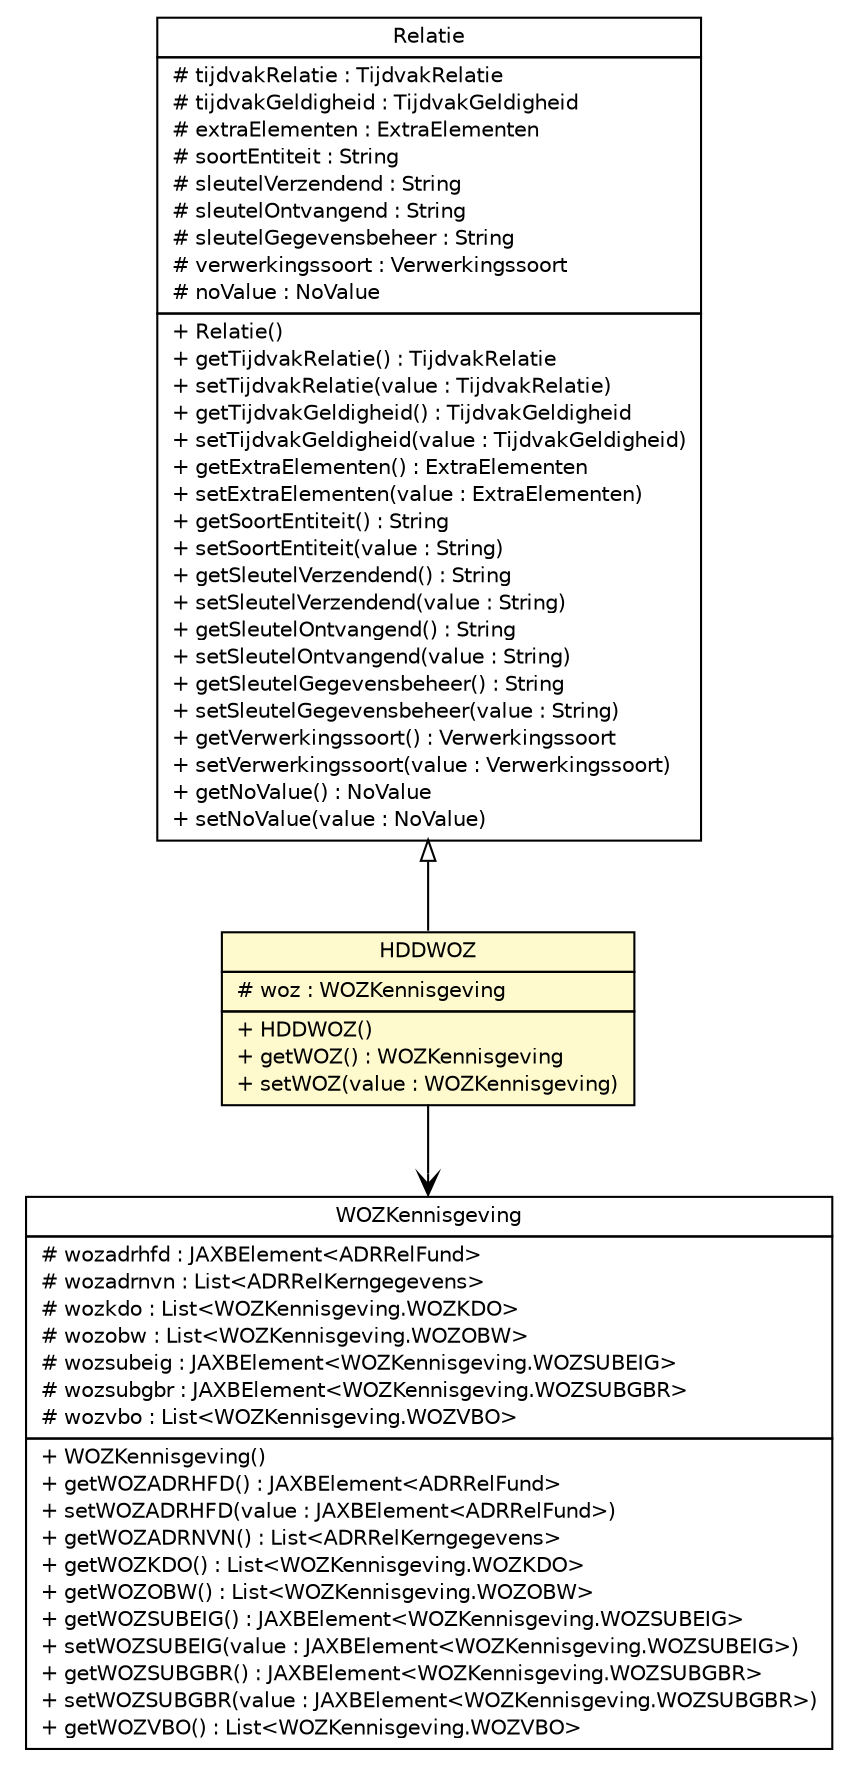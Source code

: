 #!/usr/local/bin/dot
#
# Class diagram 
# Generated by UMLGraph version R5_6-24-gf6e263 (http://www.umlgraph.org/)
#

digraph G {
	edge [fontname="Helvetica",fontsize=10,labelfontname="Helvetica",labelfontsize=10];
	node [fontname="Helvetica",fontsize=10,shape=plaintext];
	nodesep=0.25;
	ranksep=0.5;
	// nl.egem.stuf.sector.bg._0204.WOZKennisgeving
	c67392 [label=<<table title="nl.egem.stuf.sector.bg._0204.WOZKennisgeving" border="0" cellborder="1" cellspacing="0" cellpadding="2" port="p" href="./WOZKennisgeving.html">
		<tr><td><table border="0" cellspacing="0" cellpadding="1">
<tr><td align="center" balign="center"> WOZKennisgeving </td></tr>
		</table></td></tr>
		<tr><td><table border="0" cellspacing="0" cellpadding="1">
<tr><td align="left" balign="left"> # wozadrhfd : JAXBElement&lt;ADRRelFund&gt; </td></tr>
<tr><td align="left" balign="left"> # wozadrnvn : List&lt;ADRRelKerngegevens&gt; </td></tr>
<tr><td align="left" balign="left"> # wozkdo : List&lt;WOZKennisgeving.WOZKDO&gt; </td></tr>
<tr><td align="left" balign="left"> # wozobw : List&lt;WOZKennisgeving.WOZOBW&gt; </td></tr>
<tr><td align="left" balign="left"> # wozsubeig : JAXBElement&lt;WOZKennisgeving.WOZSUBEIG&gt; </td></tr>
<tr><td align="left" balign="left"> # wozsubgbr : JAXBElement&lt;WOZKennisgeving.WOZSUBGBR&gt; </td></tr>
<tr><td align="left" balign="left"> # wozvbo : List&lt;WOZKennisgeving.WOZVBO&gt; </td></tr>
		</table></td></tr>
		<tr><td><table border="0" cellspacing="0" cellpadding="1">
<tr><td align="left" balign="left"> + WOZKennisgeving() </td></tr>
<tr><td align="left" balign="left"> + getWOZADRHFD() : JAXBElement&lt;ADRRelFund&gt; </td></tr>
<tr><td align="left" balign="left"> + setWOZADRHFD(value : JAXBElement&lt;ADRRelFund&gt;) </td></tr>
<tr><td align="left" balign="left"> + getWOZADRNVN() : List&lt;ADRRelKerngegevens&gt; </td></tr>
<tr><td align="left" balign="left"> + getWOZKDO() : List&lt;WOZKennisgeving.WOZKDO&gt; </td></tr>
<tr><td align="left" balign="left"> + getWOZOBW() : List&lt;WOZKennisgeving.WOZOBW&gt; </td></tr>
<tr><td align="left" balign="left"> + getWOZSUBEIG() : JAXBElement&lt;WOZKennisgeving.WOZSUBEIG&gt; </td></tr>
<tr><td align="left" balign="left"> + setWOZSUBEIG(value : JAXBElement&lt;WOZKennisgeving.WOZSUBEIG&gt;) </td></tr>
<tr><td align="left" balign="left"> + getWOZSUBGBR() : JAXBElement&lt;WOZKennisgeving.WOZSUBGBR&gt; </td></tr>
<tr><td align="left" balign="left"> + setWOZSUBGBR(value : JAXBElement&lt;WOZKennisgeving.WOZSUBGBR&gt;) </td></tr>
<tr><td align="left" balign="left"> + getWOZVBO() : List&lt;WOZKennisgeving.WOZVBO&gt; </td></tr>
		</table></td></tr>
		</table>>, URL="./WOZKennisgeving.html", fontname="Helvetica", fontcolor="black", fontsize=10.0];
	// nl.egem.stuf.sector.bg._0204.HHDVraag.HDDWOZ
	c67487 [label=<<table title="nl.egem.stuf.sector.bg._0204.HHDVraag.HDDWOZ" border="0" cellborder="1" cellspacing="0" cellpadding="2" port="p" bgcolor="lemonChiffon" href="./HHDVraag.HDDWOZ.html">
		<tr><td><table border="0" cellspacing="0" cellpadding="1">
<tr><td align="center" balign="center"> HDDWOZ </td></tr>
		</table></td></tr>
		<tr><td><table border="0" cellspacing="0" cellpadding="1">
<tr><td align="left" balign="left"> # woz : WOZKennisgeving </td></tr>
		</table></td></tr>
		<tr><td><table border="0" cellspacing="0" cellpadding="1">
<tr><td align="left" balign="left"> + HDDWOZ() </td></tr>
<tr><td align="left" balign="left"> + getWOZ() : WOZKennisgeving </td></tr>
<tr><td align="left" balign="left"> + setWOZ(value : WOZKennisgeving) </td></tr>
		</table></td></tr>
		</table>>, URL="./HHDVraag.HDDWOZ.html", fontname="Helvetica", fontcolor="black", fontsize=10.0];
	// nl.egem.stuf.sector.bg._0204.Relatie
	c67632 [label=<<table title="nl.egem.stuf.sector.bg._0204.Relatie" border="0" cellborder="1" cellspacing="0" cellpadding="2" port="p" href="./Relatie.html">
		<tr><td><table border="0" cellspacing="0" cellpadding="1">
<tr><td align="center" balign="center"> Relatie </td></tr>
		</table></td></tr>
		<tr><td><table border="0" cellspacing="0" cellpadding="1">
<tr><td align="left" balign="left"> # tijdvakRelatie : TijdvakRelatie </td></tr>
<tr><td align="left" balign="left"> # tijdvakGeldigheid : TijdvakGeldigheid </td></tr>
<tr><td align="left" balign="left"> # extraElementen : ExtraElementen </td></tr>
<tr><td align="left" balign="left"> # soortEntiteit : String </td></tr>
<tr><td align="left" balign="left"> # sleutelVerzendend : String </td></tr>
<tr><td align="left" balign="left"> # sleutelOntvangend : String </td></tr>
<tr><td align="left" balign="left"> # sleutelGegevensbeheer : String </td></tr>
<tr><td align="left" balign="left"> # verwerkingssoort : Verwerkingssoort </td></tr>
<tr><td align="left" balign="left"> # noValue : NoValue </td></tr>
		</table></td></tr>
		<tr><td><table border="0" cellspacing="0" cellpadding="1">
<tr><td align="left" balign="left"> + Relatie() </td></tr>
<tr><td align="left" balign="left"> + getTijdvakRelatie() : TijdvakRelatie </td></tr>
<tr><td align="left" balign="left"> + setTijdvakRelatie(value : TijdvakRelatie) </td></tr>
<tr><td align="left" balign="left"> + getTijdvakGeldigheid() : TijdvakGeldigheid </td></tr>
<tr><td align="left" balign="left"> + setTijdvakGeldigheid(value : TijdvakGeldigheid) </td></tr>
<tr><td align="left" balign="left"> + getExtraElementen() : ExtraElementen </td></tr>
<tr><td align="left" balign="left"> + setExtraElementen(value : ExtraElementen) </td></tr>
<tr><td align="left" balign="left"> + getSoortEntiteit() : String </td></tr>
<tr><td align="left" balign="left"> + setSoortEntiteit(value : String) </td></tr>
<tr><td align="left" balign="left"> + getSleutelVerzendend() : String </td></tr>
<tr><td align="left" balign="left"> + setSleutelVerzendend(value : String) </td></tr>
<tr><td align="left" balign="left"> + getSleutelOntvangend() : String </td></tr>
<tr><td align="left" balign="left"> + setSleutelOntvangend(value : String) </td></tr>
<tr><td align="left" balign="left"> + getSleutelGegevensbeheer() : String </td></tr>
<tr><td align="left" balign="left"> + setSleutelGegevensbeheer(value : String) </td></tr>
<tr><td align="left" balign="left"> + getVerwerkingssoort() : Verwerkingssoort </td></tr>
<tr><td align="left" balign="left"> + setVerwerkingssoort(value : Verwerkingssoort) </td></tr>
<tr><td align="left" balign="left"> + getNoValue() : NoValue </td></tr>
<tr><td align="left" balign="left"> + setNoValue(value : NoValue) </td></tr>
		</table></td></tr>
		</table>>, URL="./Relatie.html", fontname="Helvetica", fontcolor="black", fontsize=10.0];
	//nl.egem.stuf.sector.bg._0204.HHDVraag.HDDWOZ extends nl.egem.stuf.sector.bg._0204.Relatie
	c67632:p -> c67487:p [dir=back,arrowtail=empty];
	// nl.egem.stuf.sector.bg._0204.HHDVraag.HDDWOZ NAVASSOC nl.egem.stuf.sector.bg._0204.WOZKennisgeving
	c67487:p -> c67392:p [taillabel="", label="", headlabel="", fontname="Helvetica", fontcolor="black", fontsize=10.0, color="black", arrowhead=open];
}

